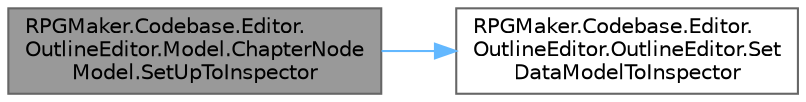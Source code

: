 digraph "RPGMaker.Codebase.Editor.OutlineEditor.Model.ChapterNodeModel.SetUpToInspector"
{
 // LATEX_PDF_SIZE
  bgcolor="transparent";
  edge [fontname=Helvetica,fontsize=10,labelfontname=Helvetica,labelfontsize=10];
  node [fontname=Helvetica,fontsize=10,shape=box,height=0.2,width=0.4];
  rankdir="LR";
  Node1 [id="Node000001",label="RPGMaker.Codebase.Editor.\lOutlineEditor.Model.ChapterNode\lModel.SetUpToInspector",height=0.2,width=0.4,color="gray40", fillcolor="grey60", style="filled", fontcolor="black",tooltip="😁 インスペクターへ設定"];
  Node1 -> Node2 [id="edge1_Node000001_Node000002",color="steelblue1",style="solid",tooltip=" "];
  Node2 [id="Node000002",label="RPGMaker.Codebase.Editor.\lOutlineEditor.OutlineEditor.Set\lDataModelToInspector",height=0.2,width=0.4,color="grey40", fillcolor="white", style="filled",URL="$db/d92/class_r_p_g_maker_1_1_codebase_1_1_editor_1_1_outline_editor_1_1_outline_editor.html#a35c7e34de9db9199ddc832af354ad83b",tooltip="😁 インスペクターへデータ設定"];
}

